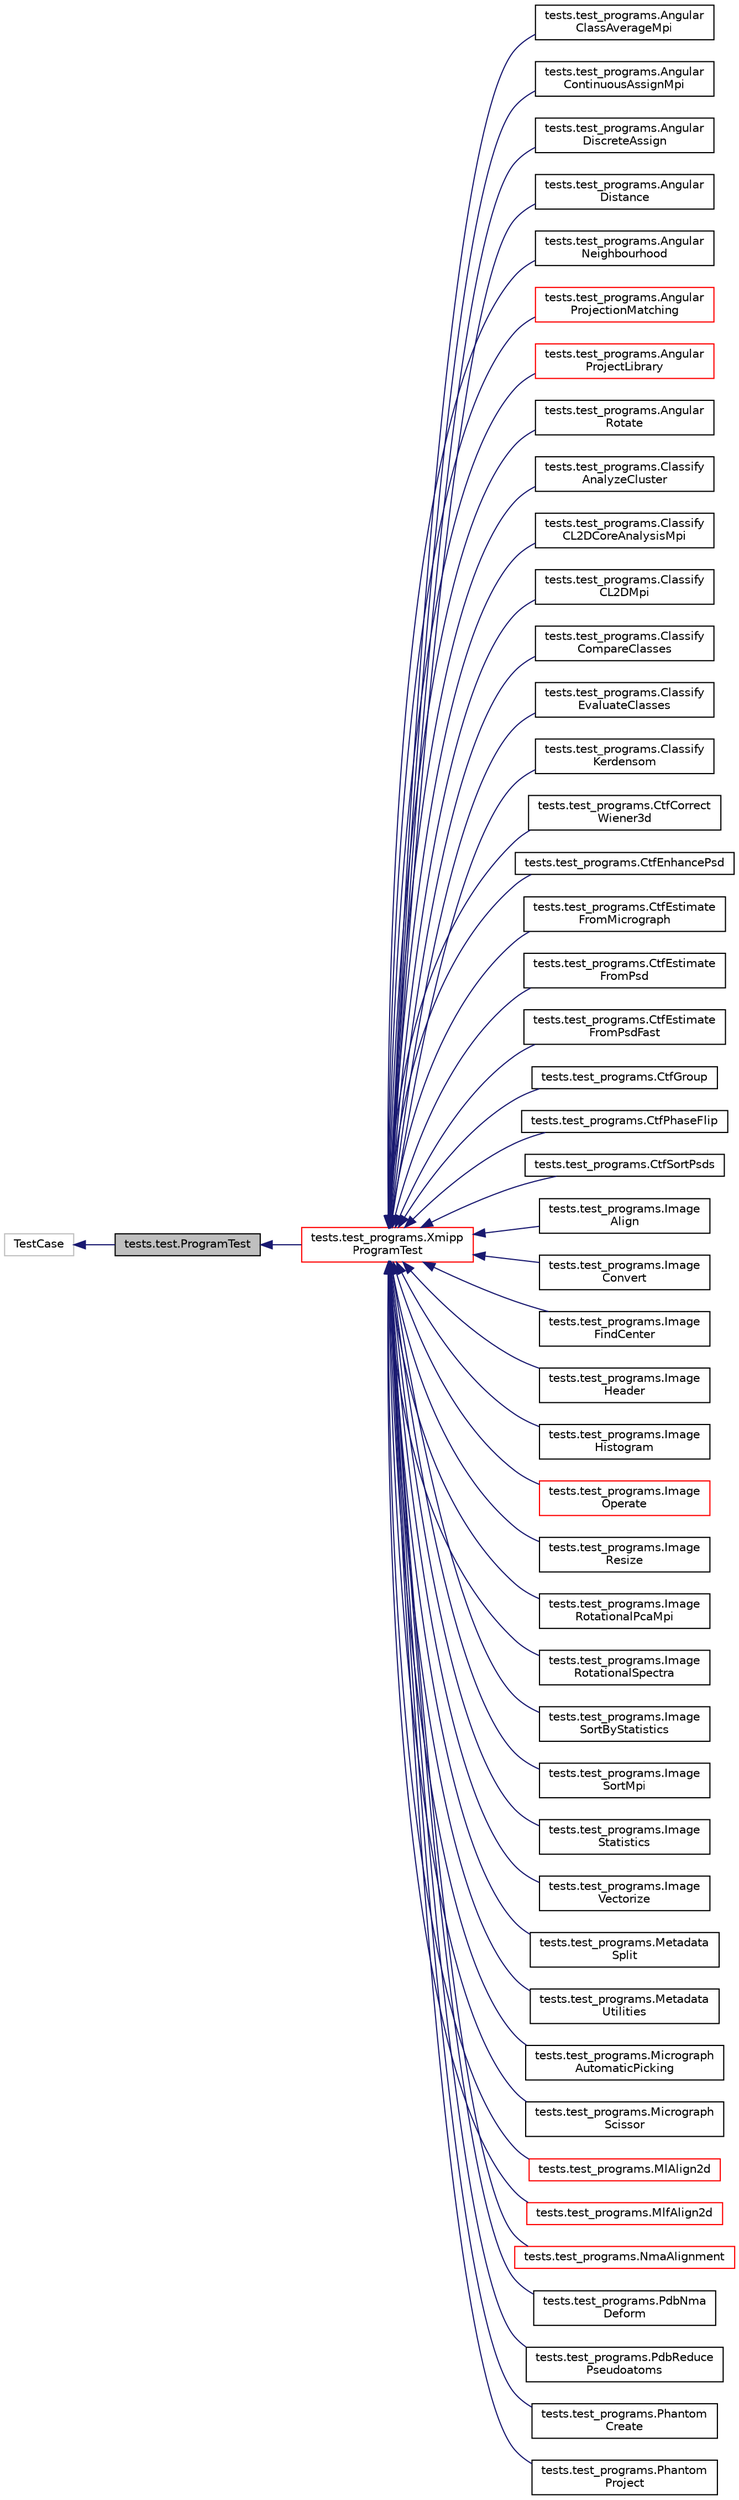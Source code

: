 digraph "tests.test.ProgramTest"
{
  edge [fontname="Helvetica",fontsize="10",labelfontname="Helvetica",labelfontsize="10"];
  node [fontname="Helvetica",fontsize="10",shape=record];
  rankdir="LR";
  Node0 [label="tests.test.ProgramTest",height=0.2,width=0.4,color="black", fillcolor="grey75", style="filled", fontcolor="black"];
  Node1 -> Node0 [dir="back",color="midnightblue",fontsize="10",style="solid",fontname="Helvetica"];
  Node1 [label="TestCase",height=0.2,width=0.4,color="grey75", fillcolor="white", style="filled"];
  Node0 -> Node2 [dir="back",color="midnightblue",fontsize="10",style="solid",fontname="Helvetica"];
  Node2 [label="tests.test_programs.Xmipp\lProgramTest",height=0.2,width=0.4,color="red", fillcolor="white", style="filled",URL="$classtests_1_1test__programs_1_1XmippProgramTest.html"];
  Node2 -> Node3 [dir="back",color="midnightblue",fontsize="10",style="solid",fontname="Helvetica"];
  Node3 [label="tests.test_programs.Angular\lClassAverageMpi",height=0.2,width=0.4,color="black", fillcolor="white", style="filled",URL="$classtests_1_1test__programs_1_1AngularClassAverageMpi.html"];
  Node2 -> Node4 [dir="back",color="midnightblue",fontsize="10",style="solid",fontname="Helvetica"];
  Node4 [label="tests.test_programs.Angular\lContinuousAssignMpi",height=0.2,width=0.4,color="black", fillcolor="white", style="filled",URL="$classtests_1_1test__programs_1_1AngularContinuousAssignMpi.html"];
  Node2 -> Node5 [dir="back",color="midnightblue",fontsize="10",style="solid",fontname="Helvetica"];
  Node5 [label="tests.test_programs.Angular\lDiscreteAssign",height=0.2,width=0.4,color="black", fillcolor="white", style="filled",URL="$classtests_1_1test__programs_1_1AngularDiscreteAssign.html"];
  Node2 -> Node6 [dir="back",color="midnightblue",fontsize="10",style="solid",fontname="Helvetica"];
  Node6 [label="tests.test_programs.Angular\lDistance",height=0.2,width=0.4,color="black", fillcolor="white", style="filled",URL="$classtests_1_1test__programs_1_1AngularDistance.html"];
  Node2 -> Node7 [dir="back",color="midnightblue",fontsize="10",style="solid",fontname="Helvetica"];
  Node7 [label="tests.test_programs.Angular\lNeighbourhood",height=0.2,width=0.4,color="black", fillcolor="white", style="filled",URL="$classtests_1_1test__programs_1_1AngularNeighbourhood.html"];
  Node2 -> Node8 [dir="back",color="midnightblue",fontsize="10",style="solid",fontname="Helvetica"];
  Node8 [label="tests.test_programs.Angular\lProjectionMatching",height=0.2,width=0.4,color="red", fillcolor="white", style="filled",URL="$classtests_1_1test__programs_1_1AngularProjectionMatching.html"];
  Node2 -> Node10 [dir="back",color="midnightblue",fontsize="10",style="solid",fontname="Helvetica"];
  Node10 [label="tests.test_programs.Angular\lProjectLibrary",height=0.2,width=0.4,color="red", fillcolor="white", style="filled",URL="$classtests_1_1test__programs_1_1AngularProjectLibrary.html"];
  Node2 -> Node12 [dir="back",color="midnightblue",fontsize="10",style="solid",fontname="Helvetica"];
  Node12 [label="tests.test_programs.Angular\lRotate",height=0.2,width=0.4,color="black", fillcolor="white", style="filled",URL="$classtests_1_1test__programs_1_1AngularRotate.html"];
  Node2 -> Node13 [dir="back",color="midnightblue",fontsize="10",style="solid",fontname="Helvetica"];
  Node13 [label="tests.test_programs.Classify\lAnalyzeCluster",height=0.2,width=0.4,color="black", fillcolor="white", style="filled",URL="$classtests_1_1test__programs_1_1ClassifyAnalyzeCluster.html"];
  Node2 -> Node14 [dir="back",color="midnightblue",fontsize="10",style="solid",fontname="Helvetica"];
  Node14 [label="tests.test_programs.Classify\lCL2DCoreAnalysisMpi",height=0.2,width=0.4,color="black", fillcolor="white", style="filled",URL="$classtests_1_1test__programs_1_1ClassifyCL2DCoreAnalysisMpi.html"];
  Node2 -> Node15 [dir="back",color="midnightblue",fontsize="10",style="solid",fontname="Helvetica"];
  Node15 [label="tests.test_programs.Classify\lCL2DMpi",height=0.2,width=0.4,color="black", fillcolor="white", style="filled",URL="$classtests_1_1test__programs_1_1ClassifyCL2DMpi.html"];
  Node2 -> Node16 [dir="back",color="midnightblue",fontsize="10",style="solid",fontname="Helvetica"];
  Node16 [label="tests.test_programs.Classify\lCompareClasses",height=0.2,width=0.4,color="black", fillcolor="white", style="filled",URL="$classtests_1_1test__programs_1_1ClassifyCompareClasses.html"];
  Node2 -> Node17 [dir="back",color="midnightblue",fontsize="10",style="solid",fontname="Helvetica"];
  Node17 [label="tests.test_programs.Classify\lEvaluateClasses",height=0.2,width=0.4,color="black", fillcolor="white", style="filled",URL="$classtests_1_1test__programs_1_1ClassifyEvaluateClasses.html"];
  Node2 -> Node18 [dir="back",color="midnightblue",fontsize="10",style="solid",fontname="Helvetica"];
  Node18 [label="tests.test_programs.Classify\lKerdensom",height=0.2,width=0.4,color="black", fillcolor="white", style="filled",URL="$classtests_1_1test__programs_1_1ClassifyKerdensom.html"];
  Node2 -> Node19 [dir="back",color="midnightblue",fontsize="10",style="solid",fontname="Helvetica"];
  Node19 [label="tests.test_programs.CtfCorrect\lWiener3d",height=0.2,width=0.4,color="black", fillcolor="white", style="filled",URL="$classtests_1_1test__programs_1_1CtfCorrectWiener3d.html"];
  Node2 -> Node20 [dir="back",color="midnightblue",fontsize="10",style="solid",fontname="Helvetica"];
  Node20 [label="tests.test_programs.CtfEnhancePsd",height=0.2,width=0.4,color="black", fillcolor="white", style="filled",URL="$classtests_1_1test__programs_1_1CtfEnhancePsd.html"];
  Node2 -> Node21 [dir="back",color="midnightblue",fontsize="10",style="solid",fontname="Helvetica"];
  Node21 [label="tests.test_programs.CtfEstimate\lFromMicrograph",height=0.2,width=0.4,color="black", fillcolor="white", style="filled",URL="$classtests_1_1test__programs_1_1CtfEstimateFromMicrograph.html"];
  Node2 -> Node22 [dir="back",color="midnightblue",fontsize="10",style="solid",fontname="Helvetica"];
  Node22 [label="tests.test_programs.CtfEstimate\lFromPsd",height=0.2,width=0.4,color="black", fillcolor="white", style="filled",URL="$classtests_1_1test__programs_1_1CtfEstimateFromPsd.html"];
  Node2 -> Node23 [dir="back",color="midnightblue",fontsize="10",style="solid",fontname="Helvetica"];
  Node23 [label="tests.test_programs.CtfEstimate\lFromPsdFast",height=0.2,width=0.4,color="black", fillcolor="white", style="filled",URL="$classtests_1_1test__programs_1_1CtfEstimateFromPsdFast.html"];
  Node2 -> Node24 [dir="back",color="midnightblue",fontsize="10",style="solid",fontname="Helvetica"];
  Node24 [label="tests.test_programs.CtfGroup",height=0.2,width=0.4,color="black", fillcolor="white", style="filled",URL="$classtests_1_1test__programs_1_1CtfGroup.html"];
  Node2 -> Node25 [dir="back",color="midnightblue",fontsize="10",style="solid",fontname="Helvetica"];
  Node25 [label="tests.test_programs.CtfPhaseFlip",height=0.2,width=0.4,color="black", fillcolor="white", style="filled",URL="$classtests_1_1test__programs_1_1CtfPhaseFlip.html"];
  Node2 -> Node26 [dir="back",color="midnightblue",fontsize="10",style="solid",fontname="Helvetica"];
  Node26 [label="tests.test_programs.CtfSortPsds",height=0.2,width=0.4,color="black", fillcolor="white", style="filled",URL="$classtests_1_1test__programs_1_1CtfSortPsds.html"];
  Node2 -> Node27 [dir="back",color="midnightblue",fontsize="10",style="solid",fontname="Helvetica"];
  Node27 [label="tests.test_programs.Image\lAlign",height=0.2,width=0.4,color="black", fillcolor="white", style="filled",URL="$classtests_1_1test__programs_1_1ImageAlign.html"];
  Node2 -> Node28 [dir="back",color="midnightblue",fontsize="10",style="solid",fontname="Helvetica"];
  Node28 [label="tests.test_programs.Image\lConvert",height=0.2,width=0.4,color="black", fillcolor="white", style="filled",URL="$classtests_1_1test__programs_1_1ImageConvert.html"];
  Node2 -> Node29 [dir="back",color="midnightblue",fontsize="10",style="solid",fontname="Helvetica"];
  Node29 [label="tests.test_programs.Image\lFindCenter",height=0.2,width=0.4,color="black", fillcolor="white", style="filled",URL="$classtests_1_1test__programs_1_1ImageFindCenter.html"];
  Node2 -> Node30 [dir="back",color="midnightblue",fontsize="10",style="solid",fontname="Helvetica"];
  Node30 [label="tests.test_programs.Image\lHeader",height=0.2,width=0.4,color="black", fillcolor="white", style="filled",URL="$classtests_1_1test__programs_1_1ImageHeader.html"];
  Node2 -> Node31 [dir="back",color="midnightblue",fontsize="10",style="solid",fontname="Helvetica"];
  Node31 [label="tests.test_programs.Image\lHistogram",height=0.2,width=0.4,color="black", fillcolor="white", style="filled",URL="$classtests_1_1test__programs_1_1ImageHistogram.html"];
  Node2 -> Node32 [dir="back",color="midnightblue",fontsize="10",style="solid",fontname="Helvetica"];
  Node32 [label="tests.test_programs.Image\lOperate",height=0.2,width=0.4,color="red", fillcolor="white", style="filled",URL="$classtests_1_1test__programs_1_1ImageOperate.html"];
  Node2 -> Node34 [dir="back",color="midnightblue",fontsize="10",style="solid",fontname="Helvetica"];
  Node34 [label="tests.test_programs.Image\lResize",height=0.2,width=0.4,color="black", fillcolor="white", style="filled",URL="$classtests_1_1test__programs_1_1ImageResize.html"];
  Node2 -> Node35 [dir="back",color="midnightblue",fontsize="10",style="solid",fontname="Helvetica"];
  Node35 [label="tests.test_programs.Image\lRotationalPcaMpi",height=0.2,width=0.4,color="black", fillcolor="white", style="filled",URL="$classtests_1_1test__programs_1_1ImageRotationalPcaMpi.html"];
  Node2 -> Node36 [dir="back",color="midnightblue",fontsize="10",style="solid",fontname="Helvetica"];
  Node36 [label="tests.test_programs.Image\lRotationalSpectra",height=0.2,width=0.4,color="black", fillcolor="white", style="filled",URL="$classtests_1_1test__programs_1_1ImageRotationalSpectra.html"];
  Node2 -> Node37 [dir="back",color="midnightblue",fontsize="10",style="solid",fontname="Helvetica"];
  Node37 [label="tests.test_programs.Image\lSortByStatistics",height=0.2,width=0.4,color="black", fillcolor="white", style="filled",URL="$classtests_1_1test__programs_1_1ImageSortByStatistics.html"];
  Node2 -> Node38 [dir="back",color="midnightblue",fontsize="10",style="solid",fontname="Helvetica"];
  Node38 [label="tests.test_programs.Image\lSortMpi",height=0.2,width=0.4,color="black", fillcolor="white", style="filled",URL="$classtests_1_1test__programs_1_1ImageSortMpi.html"];
  Node2 -> Node39 [dir="back",color="midnightblue",fontsize="10",style="solid",fontname="Helvetica"];
  Node39 [label="tests.test_programs.Image\lStatistics",height=0.2,width=0.4,color="black", fillcolor="white", style="filled",URL="$classtests_1_1test__programs_1_1ImageStatistics.html"];
  Node2 -> Node40 [dir="back",color="midnightblue",fontsize="10",style="solid",fontname="Helvetica"];
  Node40 [label="tests.test_programs.Image\lVectorize",height=0.2,width=0.4,color="black", fillcolor="white", style="filled",URL="$classtests_1_1test__programs_1_1ImageVectorize.html"];
  Node2 -> Node41 [dir="back",color="midnightblue",fontsize="10",style="solid",fontname="Helvetica"];
  Node41 [label="tests.test_programs.Metadata\lSplit",height=0.2,width=0.4,color="black", fillcolor="white", style="filled",URL="$classtests_1_1test__programs_1_1MetadataSplit.html"];
  Node2 -> Node42 [dir="back",color="midnightblue",fontsize="10",style="solid",fontname="Helvetica"];
  Node42 [label="tests.test_programs.Metadata\lUtilities",height=0.2,width=0.4,color="black", fillcolor="white", style="filled",URL="$classtests_1_1test__programs_1_1MetadataUtilities.html"];
  Node2 -> Node43 [dir="back",color="midnightblue",fontsize="10",style="solid",fontname="Helvetica"];
  Node43 [label="tests.test_programs.Micrograph\lAutomaticPicking",height=0.2,width=0.4,color="black", fillcolor="white", style="filled",URL="$classtests_1_1test__programs_1_1MicrographAutomaticPicking.html"];
  Node2 -> Node44 [dir="back",color="midnightblue",fontsize="10",style="solid",fontname="Helvetica"];
  Node44 [label="tests.test_programs.Micrograph\lScissor",height=0.2,width=0.4,color="black", fillcolor="white", style="filled",URL="$classtests_1_1test__programs_1_1MicrographScissor.html"];
  Node2 -> Node45 [dir="back",color="midnightblue",fontsize="10",style="solid",fontname="Helvetica"];
  Node45 [label="tests.test_programs.MlAlign2d",height=0.2,width=0.4,color="red", fillcolor="white", style="filled",URL="$classtests_1_1test__programs_1_1MlAlign2d.html"];
  Node2 -> Node47 [dir="back",color="midnightblue",fontsize="10",style="solid",fontname="Helvetica"];
  Node47 [label="tests.test_programs.MlfAlign2d",height=0.2,width=0.4,color="red", fillcolor="white", style="filled",URL="$classtests_1_1test__programs_1_1MlfAlign2d.html"];
  Node2 -> Node49 [dir="back",color="midnightblue",fontsize="10",style="solid",fontname="Helvetica"];
  Node49 [label="tests.test_programs.NmaAlignment",height=0.2,width=0.4,color="red", fillcolor="white", style="filled",URL="$classtests_1_1test__programs_1_1NmaAlignment.html"];
  Node2 -> Node51 [dir="back",color="midnightblue",fontsize="10",style="solid",fontname="Helvetica"];
  Node51 [label="tests.test_programs.PdbNma\lDeform",height=0.2,width=0.4,color="black", fillcolor="white", style="filled",URL="$classtests_1_1test__programs_1_1PdbNmaDeform.html"];
  Node2 -> Node52 [dir="back",color="midnightblue",fontsize="10",style="solid",fontname="Helvetica"];
  Node52 [label="tests.test_programs.PdbReduce\lPseudoatoms",height=0.2,width=0.4,color="black", fillcolor="white", style="filled",URL="$classtests_1_1test__programs_1_1PdbReducePseudoatoms.html"];
  Node2 -> Node53 [dir="back",color="midnightblue",fontsize="10",style="solid",fontname="Helvetica"];
  Node53 [label="tests.test_programs.Phantom\lCreate",height=0.2,width=0.4,color="black", fillcolor="white", style="filled",URL="$classtests_1_1test__programs_1_1PhantomCreate.html"];
  Node2 -> Node54 [dir="back",color="midnightblue",fontsize="10",style="solid",fontname="Helvetica"];
  Node54 [label="tests.test_programs.Phantom\lProject",height=0.2,width=0.4,color="black", fillcolor="white", style="filled",URL="$classtests_1_1test__programs_1_1PhantomProject.html"];
}
